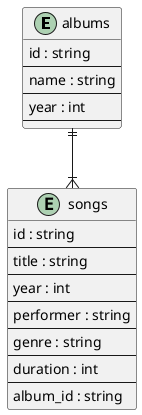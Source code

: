 @startuml
entity albums {
    id : string
    --
    name : string
    --
    year : int
    --
}

entity songs {
    id : string
    --
    title : string
    --
    year : int
    --
    performer : string
    --
    genre : string
    --
    duration : int
    --
    album_id : string
}
albums ||--|{ songs
@enduml
